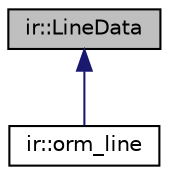 digraph "ir::LineData"
{
 // LATEX_PDF_SIZE
  edge [fontname="Helvetica",fontsize="10",labelfontname="Helvetica",labelfontsize="10"];
  node [fontname="Helvetica",fontsize="10",shape=record];
  Node1 [label="ir::LineData",height=0.2,width=0.4,color="black", fillcolor="grey75", style="filled", fontcolor="black",tooltip="Unique combination of author+time+content for some line in database."];
  Node1 -> Node2 [dir="back",color="midnightblue",fontsize="10",style="solid",fontname="Helvetica"];
  Node2 [label="ir::orm_line",height=0.2,width=0.4,color="black", fillcolor="white", style="filled",URL="$structir_1_1orm__line.html",tooltip="ORM wrapper for the line data."];
}
